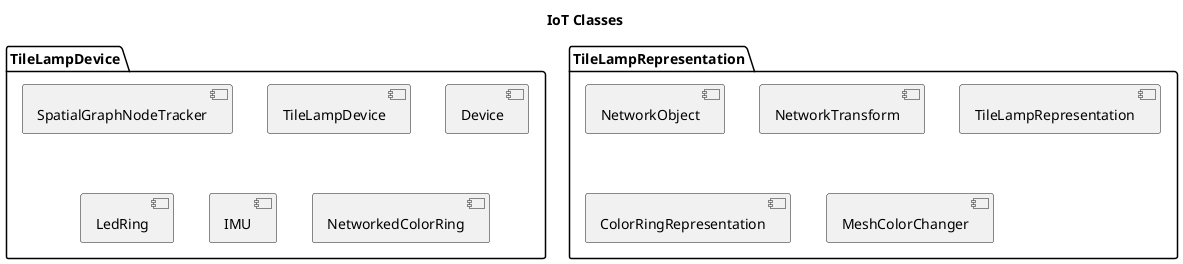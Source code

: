 @startuml classDiagram

title IoT Classes

package TLD as "TileLampDevice" {
    component SpatialGraphNodeTracker
    component TileLampDevice
    component Device
    component LedRing
    component IMU
    component NetworkedColorRing
}

package TLR as "TileLampRepresentation" {
    component NetworkObject
    component NetworkTransform
    component TileLampRepresentation
    component ColorRingRepresentation
    component MeshColorChanger
}

@enduml
